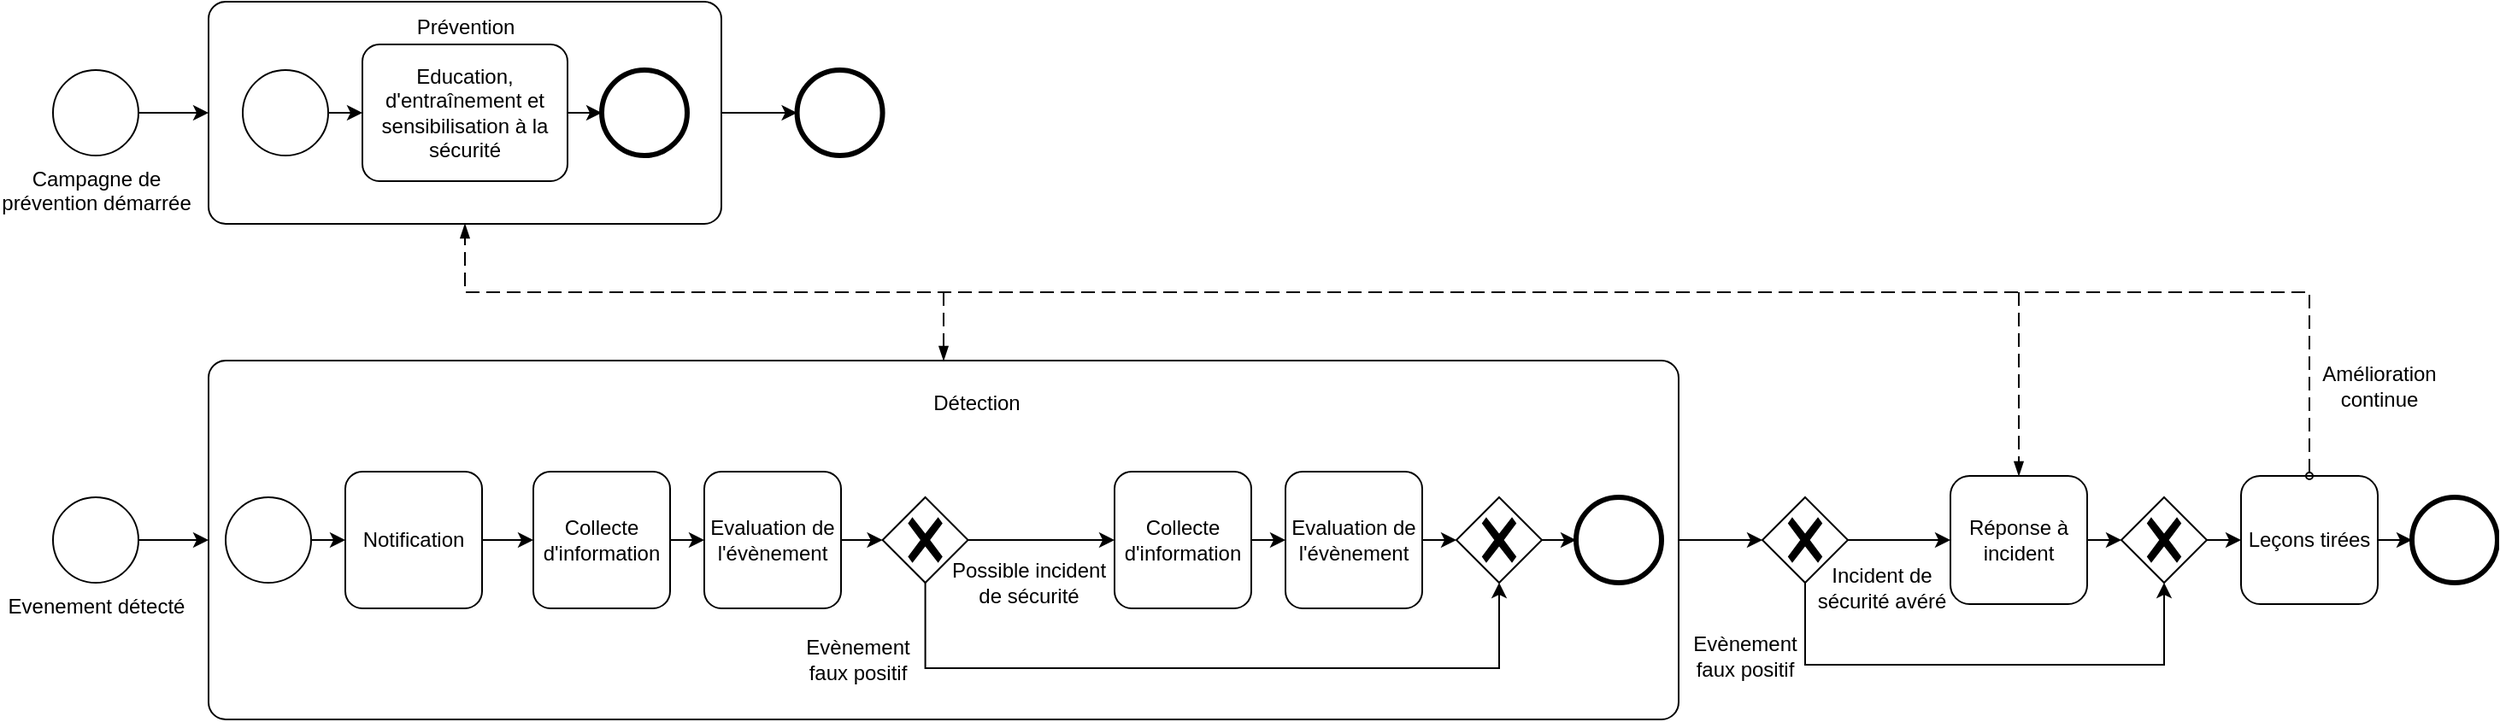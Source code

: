 <mxfile version="21.3.5" type="github">
  <diagram name="Page-1" id="3ifD2pxqsWoWhPXdi1wA">
    <mxGraphModel dx="2598" dy="963" grid="1" gridSize="10" guides="1" tooltips="1" connect="1" arrows="1" fold="1" page="1" pageScale="1" pageWidth="850" pageHeight="1100" math="0" shadow="0">
      <root>
        <mxCell id="0" />
        <mxCell id="1" parent="0" />
        <mxCell id="XGC0C7EivsoRTgifj-aX-14" style="edgeStyle=orthogonalEdgeStyle;rounded=0;orthogonalLoop=1;jettySize=auto;html=1;exitX=1;exitY=0.5;exitDx=0;exitDy=0;exitPerimeter=0;" edge="1" parent="1" source="XGC0C7EivsoRTgifj-aX-6" target="XGC0C7EivsoRTgifj-aX-13">
          <mxGeometry relative="1" as="geometry" />
        </mxCell>
        <mxCell id="XGC0C7EivsoRTgifj-aX-6" value="" style="points=[[0.25,0,0],[0.5,0,0],[0.75,0,0],[1,0.25,0],[1,0.5,0],[1,0.75,0],[0.75,1,0],[0.5,1,0],[0.25,1,0],[0,0.75,0],[0,0.5,0],[0,0.25,0]];shape=mxgraph.bpmn.task;whiteSpace=wrap;rectStyle=rounded;size=10;html=1;container=1;expand=0;collapsible=0;taskMarker=abstract;" vertex="1" parent="1">
          <mxGeometry x="-190" y="270" width="300" height="130" as="geometry" />
        </mxCell>
        <mxCell id="XGC0C7EivsoRTgifj-aX-7" value="&lt;div&gt;Prévention&lt;/div&gt;" style="text;html=1;strokeColor=none;fillColor=none;align=center;verticalAlign=middle;whiteSpace=wrap;rounded=0;" vertex="1" parent="XGC0C7EivsoRTgifj-aX-6">
          <mxGeometry x="112.5" width="75" height="30" as="geometry" />
        </mxCell>
        <mxCell id="XGC0C7EivsoRTgifj-aX-9" style="edgeStyle=orthogonalEdgeStyle;rounded=0;orthogonalLoop=1;jettySize=auto;html=1;exitX=1;exitY=0.5;exitDx=0;exitDy=0;exitPerimeter=0;entryX=0;entryY=0.5;entryDx=0;entryDy=0;entryPerimeter=0;" edge="1" parent="XGC0C7EivsoRTgifj-aX-6" source="XGC0C7EivsoRTgifj-aX-8">
          <mxGeometry relative="1" as="geometry">
            <mxPoint x="51.064" y="70" as="targetPoint" />
          </mxGeometry>
        </mxCell>
        <mxCell id="XGC0C7EivsoRTgifj-aX-5" style="edgeStyle=orthogonalEdgeStyle;rounded=0;orthogonalLoop=1;jettySize=auto;html=1;exitX=1;exitY=0.5;exitDx=0;exitDy=0;exitPerimeter=0;" edge="1" parent="XGC0C7EivsoRTgifj-aX-6" source="XGC0C7EivsoRTgifj-aX-4">
          <mxGeometry relative="1" as="geometry">
            <mxPoint x="140.426" y="70" as="targetPoint" />
          </mxGeometry>
        </mxCell>
        <mxCell id="XGC0C7EivsoRTgifj-aX-10" value="" style="points=[[0.145,0.145,0],[0.5,0,0],[0.855,0.145,0],[1,0.5,0],[0.855,0.855,0],[0.5,1,0],[0.145,0.855,0],[0,0.5,0]];shape=mxgraph.bpmn.event;html=1;verticalLabelPosition=bottom;labelBackgroundColor=#ffffff;verticalAlign=top;align=center;perimeter=ellipsePerimeter;outlineConnect=0;aspect=fixed;outline=end;symbol=terminate2;" vertex="1" parent="XGC0C7EivsoRTgifj-aX-6">
          <mxGeometry x="230" y="40" width="50" height="50" as="geometry" />
        </mxCell>
        <mxCell id="XGC0C7EivsoRTgifj-aX-16" style="edgeStyle=orthogonalEdgeStyle;rounded=0;orthogonalLoop=1;jettySize=auto;html=1;exitX=1;exitY=0.5;exitDx=0;exitDy=0;exitPerimeter=0;entryX=0;entryY=0.5;entryDx=0;entryDy=0;entryPerimeter=0;" edge="1" parent="XGC0C7EivsoRTgifj-aX-6" source="XGC0C7EivsoRTgifj-aX-11" target="XGC0C7EivsoRTgifj-aX-10">
          <mxGeometry relative="1" as="geometry" />
        </mxCell>
        <mxCell id="XGC0C7EivsoRTgifj-aX-11" value="Education, d&#39;entraînement et sensibilisation à la sécurité" style="points=[[0.25,0,0],[0.5,0,0],[0.75,0,0],[1,0.25,0],[1,0.5,0],[1,0.75,0],[0.75,1,0],[0.5,1,0],[0.25,1,0],[0,0.75,0],[0,0.5,0],[0,0.25,0]];shape=mxgraph.bpmn.task;whiteSpace=wrap;rectStyle=rounded;size=10;html=1;container=1;expand=0;collapsible=0;taskMarker=abstract;" vertex="1" parent="XGC0C7EivsoRTgifj-aX-6">
          <mxGeometry x="90" y="25" width="120" height="80" as="geometry" />
        </mxCell>
        <mxCell id="XGC0C7EivsoRTgifj-aX-15" style="edgeStyle=orthogonalEdgeStyle;rounded=0;orthogonalLoop=1;jettySize=auto;html=1;exitX=1;exitY=0.5;exitDx=0;exitDy=0;exitPerimeter=0;entryX=0;entryY=0.5;entryDx=0;entryDy=0;entryPerimeter=0;" edge="1" parent="XGC0C7EivsoRTgifj-aX-6" source="XGC0C7EivsoRTgifj-aX-12" target="XGC0C7EivsoRTgifj-aX-11">
          <mxGeometry relative="1" as="geometry" />
        </mxCell>
        <mxCell id="XGC0C7EivsoRTgifj-aX-12" value="" style="points=[[0.145,0.145,0],[0.5,0,0],[0.855,0.145,0],[1,0.5,0],[0.855,0.855,0],[0.5,1,0],[0.145,0.855,0],[0,0.5,0]];shape=mxgraph.bpmn.event;html=1;verticalLabelPosition=bottom;labelBackgroundColor=#ffffff;verticalAlign=top;align=center;perimeter=ellipsePerimeter;outlineConnect=0;aspect=fixed;outline=standard;symbol=general;" vertex="1" parent="XGC0C7EivsoRTgifj-aX-6">
          <mxGeometry x="20" y="40" width="50" height="50" as="geometry" />
        </mxCell>
        <mxCell id="XGC0C7EivsoRTgifj-aX-27" style="edgeStyle=orthogonalEdgeStyle;rounded=0;orthogonalLoop=1;jettySize=auto;html=1;exitX=1;exitY=0.5;exitDx=0;exitDy=0;exitPerimeter=0;entryX=0;entryY=0.5;entryDx=0;entryDy=0;entryPerimeter=0;" edge="1" parent="1" source="revk8UcwppAEnoucgF0V-80" target="XGC0C7EivsoRTgifj-aX-25">
          <mxGeometry relative="1" as="geometry" />
        </mxCell>
        <mxCell id="revk8UcwppAEnoucgF0V-80" value="" style="points=[[0.25,0,0],[0.5,0,0],[0.75,0,0],[1,0.25,0],[1,0.5,0],[1,0.75,0],[0.75,1,0],[0.5,1,0],[0.25,1,0],[0,0.75,0],[0,0.5,0],[0,0.25,0]];shape=mxgraph.bpmn.task;whiteSpace=wrap;rectStyle=rounded;size=10;html=1;container=0;expand=0;collapsible=0;taskMarker=abstract;" parent="1" vertex="1">
          <mxGeometry x="-190" y="480" width="860" height="210" as="geometry" />
        </mxCell>
        <mxCell id="XGC0C7EivsoRTgifj-aX-18" style="edgeStyle=orthogonalEdgeStyle;rounded=0;orthogonalLoop=1;jettySize=auto;html=1;exitX=1;exitY=0.5;exitDx=0;exitDy=0;exitPerimeter=0;entryX=0;entryY=0.5;entryDx=0;entryDy=0;entryPerimeter=0;" edge="1" parent="1" source="revk8UcwppAEnoucgF0V-12" target="revk8UcwppAEnoucgF0V-80">
          <mxGeometry relative="1" as="geometry" />
        </mxCell>
        <mxCell id="revk8UcwppAEnoucgF0V-12" value="&lt;div&gt;Evenement détecté&lt;/div&gt;" style="points=[[0.145,0.145,0],[0.5,0,0],[0.855,0.145,0],[1,0.5,0],[0.855,0.855,0],[0.5,1,0],[0.145,0.855,0],[0,0.5,0]];shape=mxgraph.bpmn.event;html=1;verticalLabelPosition=bottom;labelBackgroundColor=#ffffff;verticalAlign=top;align=center;perimeter=ellipsePerimeter;outlineConnect=0;aspect=fixed;outline=standard;symbol=general;" parent="1" vertex="1">
          <mxGeometry x="-281" y="560" width="50" height="50" as="geometry" />
        </mxCell>
        <mxCell id="revk8UcwppAEnoucgF0V-38" style="edgeStyle=orthogonalEdgeStyle;rounded=0;orthogonalLoop=1;jettySize=auto;html=1;exitX=1;exitY=0.5;exitDx=0;exitDy=0;exitPerimeter=0;entryX=0;entryY=0.5;entryDx=0;entryDy=0;entryPerimeter=0;" parent="1" source="revk8UcwppAEnoucgF0V-32" target="revk8UcwppAEnoucgF0V-35" edge="1">
          <mxGeometry relative="1" as="geometry" />
        </mxCell>
        <mxCell id="XGC0C7EivsoRTgifj-aX-23" style="edgeStyle=orthogonalEdgeStyle;rounded=0;orthogonalLoop=1;jettySize=auto;html=1;exitX=1;exitY=0.5;exitDx=0;exitDy=0;exitPerimeter=0;" edge="1" parent="1" source="revk8UcwppAEnoucgF0V-35" target="XGC0C7EivsoRTgifj-aX-22">
          <mxGeometry relative="1" as="geometry" />
        </mxCell>
        <mxCell id="revk8UcwppAEnoucgF0V-35" value="" style="points=[[0.25,0.25,0],[0.5,0,0],[0.75,0.25,0],[1,0.5,0],[0.75,0.75,0],[0.5,1,0],[0.25,0.75,0],[0,0.5,0]];shape=mxgraph.bpmn.gateway2;html=1;verticalLabelPosition=bottom;labelBackgroundColor=#ffffff;verticalAlign=top;align=center;perimeter=rhombusPerimeter;outlineConnect=0;outline=none;symbol=none;gwType=exclusive;" parent="1" vertex="1">
          <mxGeometry x="540" y="560" width="50" height="50" as="geometry" />
        </mxCell>
        <mxCell id="revk8UcwppAEnoucgF0V-96" style="edgeStyle=orthogonalEdgeStyle;rounded=0;orthogonalLoop=1;jettySize=auto;html=1;exitX=1;exitY=0.5;exitDx=0;exitDy=0;entryX=0;entryY=0.5;entryDx=0;entryDy=0;entryPerimeter=0;" parent="1" source="revk8UcwppAEnoucgF0V-84" target="revk8UcwppAEnoucgF0V-95" edge="1">
          <mxGeometry relative="1" as="geometry" />
        </mxCell>
        <mxCell id="revk8UcwppAEnoucgF0V-84" value="Leçons tirées" style="rounded=1;whiteSpace=wrap;html=1;" parent="1" vertex="1">
          <mxGeometry x="999" y="547.5" width="80" height="75" as="geometry" />
        </mxCell>
        <mxCell id="revk8UcwppAEnoucgF0V-88" style="edgeStyle=orthogonalEdgeStyle;rounded=0;orthogonalLoop=1;jettySize=auto;html=1;exitX=1;exitY=0.5;exitDx=0;exitDy=0;entryX=0;entryY=0.5;entryDx=0;entryDy=0;entryPerimeter=0;" parent="1" source="revk8UcwppAEnoucgF0V-85" target="revk8UcwppAEnoucgF0V-86" edge="1">
          <mxGeometry relative="1" as="geometry" />
        </mxCell>
        <mxCell id="revk8UcwppAEnoucgF0V-85" value="Réponse à incident" style="rounded=1;whiteSpace=wrap;html=1;" parent="1" vertex="1">
          <mxGeometry x="829" y="547.5" width="80" height="75" as="geometry" />
        </mxCell>
        <mxCell id="revk8UcwppAEnoucgF0V-86" value="" style="points=[[0.25,0.25,0],[0.5,0,0],[0.75,0.25,0],[1,0.5,0],[0.75,0.75,0],[0.5,1,0],[0.25,0.75,0],[0,0.5,0]];shape=mxgraph.bpmn.gateway2;html=1;verticalLabelPosition=bottom;labelBackgroundColor=#ffffff;verticalAlign=top;align=center;perimeter=rhombusPerimeter;outlineConnect=0;outline=none;symbol=none;gwType=exclusive;" parent="1" vertex="1">
          <mxGeometry x="929" y="560" width="50" height="50" as="geometry" />
        </mxCell>
        <mxCell id="revk8UcwppAEnoucgF0V-90" style="edgeStyle=orthogonalEdgeStyle;rounded=0;orthogonalLoop=1;jettySize=auto;html=1;exitX=1;exitY=0.5;exitDx=0;exitDy=0;exitPerimeter=0;entryX=0;entryY=0.5;entryDx=0;entryDy=0;" parent="1" source="revk8UcwppAEnoucgF0V-86" target="revk8UcwppAEnoucgF0V-84" edge="1">
          <mxGeometry relative="1" as="geometry">
            <mxPoint x="1049" y="572.5" as="sourcePoint" />
          </mxGeometry>
        </mxCell>
        <mxCell id="revk8UcwppAEnoucgF0V-94" style="edgeStyle=orthogonalEdgeStyle;rounded=0;orthogonalLoop=1;jettySize=auto;html=1;exitX=0.5;exitY=1;exitDx=0;exitDy=0;exitPerimeter=0;entryX=0.5;entryY=1;entryDx=0;entryDy=0;entryPerimeter=0;" parent="1" source="revk8UcwppAEnoucgF0V-24" target="revk8UcwppAEnoucgF0V-35" edge="1">
          <mxGeometry relative="1" as="geometry">
            <mxPoint x="925" y="565" as="targetPoint" />
            <mxPoint x="599.94" y="590" as="sourcePoint" />
            <Array as="points">
              <mxPoint x="229" y="660" />
              <mxPoint x="565" y="660" />
            </Array>
          </mxGeometry>
        </mxCell>
        <mxCell id="revk8UcwppAEnoucgF0V-95" value="" style="points=[[0.145,0.145,0],[0.5,0,0],[0.855,0.145,0],[1,0.5,0],[0.855,0.855,0],[0.5,1,0],[0.145,0.855,0],[0,0.5,0]];shape=mxgraph.bpmn.event;html=1;verticalLabelPosition=bottom;labelBackgroundColor=#ffffff;verticalAlign=top;align=center;perimeter=ellipsePerimeter;outlineConnect=0;aspect=fixed;outline=end;symbol=terminate2;" parent="1" vertex="1">
          <mxGeometry x="1099" y="560" width="50" height="50" as="geometry" />
        </mxCell>
        <mxCell id="revk8UcwppAEnoucgF0V-97" value="" style="dashed=1;dashPattern=8 4;endArrow=blockThin;endFill=1;startArrow=oval;startFill=0;endSize=6;startSize=4;html=1;rounded=0;exitX=0.5;exitY=0;exitDx=0;exitDy=0;entryX=0.5;entryY=1;entryDx=0;entryDy=0;entryPerimeter=0;" parent="1" source="revk8UcwppAEnoucgF0V-84" target="XGC0C7EivsoRTgifj-aX-6" edge="1">
          <mxGeometry width="160" relative="1" as="geometry">
            <mxPoint x="990" y="390" as="sourcePoint" />
            <mxPoint x="-120" y="350" as="targetPoint" />
            <Array as="points">
              <mxPoint x="1039" y="440" />
              <mxPoint x="-40" y="440" />
            </Array>
          </mxGeometry>
        </mxCell>
        <mxCell id="revk8UcwppAEnoucgF0V-99" value="" style="dashed=1;dashPattern=8 4;endArrow=blockThin;endFill=1;startArrow=none;startFill=0;endSize=6;startSize=4;html=1;rounded=0;entryX=0.5;entryY=0;entryDx=0;entryDy=0;" parent="1" target="revk8UcwppAEnoucgF0V-85" edge="1">
          <mxGeometry width="160" relative="1" as="geometry">
            <mxPoint x="869" y="440" as="sourcePoint" />
            <mxPoint x="610" y="530" as="targetPoint" />
          </mxGeometry>
        </mxCell>
        <mxCell id="revk8UcwppAEnoucgF0V-100" value="Amélioration continue" style="text;html=1;strokeColor=none;fillColor=none;align=center;verticalAlign=middle;whiteSpace=wrap;rounded=0;" parent="1" vertex="1">
          <mxGeometry x="1050" y="480" width="60" height="30" as="geometry" />
        </mxCell>
        <mxCell id="XGC0C7EivsoRTgifj-aX-17" style="edgeStyle=orthogonalEdgeStyle;rounded=0;orthogonalLoop=1;jettySize=auto;html=1;exitX=1;exitY=0.5;exitDx=0;exitDy=0;exitPerimeter=0;entryX=0;entryY=0.5;entryDx=0;entryDy=0;entryPerimeter=0;" edge="1" parent="1" source="revk8UcwppAEnoucgF0V-102" target="XGC0C7EivsoRTgifj-aX-6">
          <mxGeometry relative="1" as="geometry" />
        </mxCell>
        <mxCell id="revk8UcwppAEnoucgF0V-102" value="Campagne de&lt;br&gt;prévention démarrée" style="points=[[0.145,0.145,0],[0.5,0,0],[0.855,0.145,0],[1,0.5,0],[0.855,0.855,0],[0.5,1,0],[0.145,0.855,0],[0,0.5,0]];shape=mxgraph.bpmn.event;html=1;verticalLabelPosition=bottom;labelBackgroundColor=#ffffff;verticalAlign=top;align=center;perimeter=ellipsePerimeter;outlineConnect=0;aspect=fixed;outline=standard;symbol=general;" parent="1" vertex="1">
          <mxGeometry x="-281" y="310" width="50" height="50" as="geometry" />
        </mxCell>
        <mxCell id="revk8UcwppAEnoucgF0V-106" value="" style="dashed=1;dashPattern=8 4;endArrow=blockThin;endFill=1;startArrow=none;startFill=0;endSize=6;startSize=4;html=1;rounded=0;entryX=0.5;entryY=0;entryDx=0;entryDy=0;entryPerimeter=0;" parent="1" target="revk8UcwppAEnoucgF0V-80" edge="1">
          <mxGeometry width="160" relative="1" as="geometry">
            <mxPoint x="240" y="440" as="sourcePoint" />
            <mxPoint x="760" y="520" as="targetPoint" />
          </mxGeometry>
        </mxCell>
        <mxCell id="XGC0C7EivsoRTgifj-aX-13" value="" style="points=[[0.145,0.145,0],[0.5,0,0],[0.855,0.145,0],[1,0.5,0],[0.855,0.855,0],[0.5,1,0],[0.145,0.855,0],[0,0.5,0]];shape=mxgraph.bpmn.event;html=1;verticalLabelPosition=bottom;labelBackgroundColor=#ffffff;verticalAlign=top;align=center;perimeter=ellipsePerimeter;outlineConnect=0;aspect=fixed;outline=end;symbol=terminate2;" vertex="1" parent="1">
          <mxGeometry x="154.29" y="310" width="50" height="50" as="geometry" />
        </mxCell>
        <mxCell id="revk8UcwppAEnoucgF0V-81" value="Détection" style="text;html=1;strokeColor=none;fillColor=none;align=center;verticalAlign=middle;whiteSpace=wrap;rounded=0;" parent="1" vertex="1">
          <mxGeometry x="229.294" y="490" width="61.412" height="30" as="geometry" />
        </mxCell>
        <mxCell id="revk8UcwppAEnoucgF0V-32" value="Evaluation de l&#39;évènement" style="points=[[0.25,0,0],[0.5,0,0],[0.75,0,0],[1,0.25,0],[1,0.5,0],[1,0.75,0],[0.75,1,0],[0.5,1,0],[0.25,1,0],[0,0.75,0],[0,0.5,0],[0,0.25,0]];shape=mxgraph.bpmn.task;whiteSpace=wrap;rectStyle=rounded;size=10;html=1;container=1;expand=0;collapsible=0;taskMarker=abstract;" parent="1" vertex="1">
          <mxGeometry x="440" y="545" width="80" height="80" as="geometry" />
        </mxCell>
        <mxCell id="revk8UcwppAEnoucgF0V-31" value="Collecte d&#39;information" style="points=[[0.25,0,0],[0.5,0,0],[0.75,0,0],[1,0.25,0],[1,0.5,0],[1,0.75,0],[0.75,1,0],[0.5,1,0],[0.25,1,0],[0,0.75,0],[0,0.5,0],[0,0.25,0]];shape=mxgraph.bpmn.task;whiteSpace=wrap;rectStyle=rounded;size=10;html=1;container=1;expand=0;collapsible=0;taskMarker=abstract;" parent="1" vertex="1">
          <mxGeometry x="340" y="545" width="80" height="80" as="geometry" />
        </mxCell>
        <mxCell id="revk8UcwppAEnoucgF0V-34" style="edgeStyle=orthogonalEdgeStyle;rounded=0;orthogonalLoop=1;jettySize=auto;html=1;exitX=1;exitY=0.5;exitDx=0;exitDy=0;exitPerimeter=0;entryX=0;entryY=0.5;entryDx=0;entryDy=0;entryPerimeter=0;" parent="1" source="revk8UcwppAEnoucgF0V-31" target="revk8UcwppAEnoucgF0V-32" edge="1">
          <mxGeometry relative="1" as="geometry" />
        </mxCell>
        <mxCell id="revk8UcwppAEnoucgF0V-24" value="" style="points=[[0.25,0.25,0],[0.5,0,0],[0.75,0.25,0],[1,0.5,0],[0.75,0.75,0],[0.5,1,0],[0.25,0.75,0],[0,0.5,0]];shape=mxgraph.bpmn.gateway2;html=1;verticalLabelPosition=bottom;labelBackgroundColor=#ffffff;verticalAlign=top;align=center;perimeter=rhombusPerimeter;outlineConnect=0;outline=none;symbol=none;gwType=exclusive;" parent="1" vertex="1">
          <mxGeometry x="204.29" y="560" width="50" height="50" as="geometry" />
        </mxCell>
        <mxCell id="revk8UcwppAEnoucgF0V-33" style="edgeStyle=orthogonalEdgeStyle;rounded=0;orthogonalLoop=1;jettySize=auto;html=1;exitX=1;exitY=0.5;exitDx=0;exitDy=0;exitPerimeter=0;entryX=0;entryY=0.5;entryDx=0;entryDy=0;entryPerimeter=0;" parent="1" source="revk8UcwppAEnoucgF0V-24" target="revk8UcwppAEnoucgF0V-31" edge="1">
          <mxGeometry relative="1" as="geometry" />
        </mxCell>
        <mxCell id="revk8UcwppAEnoucgF0V-42" value="&lt;div&gt;Possible incident de sécurité&lt;/div&gt;" style="text;html=1;strokeColor=none;fillColor=none;align=center;verticalAlign=middle;whiteSpace=wrap;rounded=0;" parent="1" vertex="1">
          <mxGeometry x="240" y="595" width="100" height="30" as="geometry" />
        </mxCell>
        <mxCell id="revk8UcwppAEnoucgF0V-28" value="Evaluation de l&#39;évènement" style="points=[[0.25,0,0],[0.5,0,0],[0.75,0,0],[1,0.25,0],[1,0.5,0],[1,0.75,0],[0.75,1,0],[0.5,1,0],[0.25,1,0],[0,0.75,0],[0,0.5,0],[0,0.25,0]];shape=mxgraph.bpmn.task;whiteSpace=wrap;rectStyle=rounded;size=10;html=1;container=1;expand=0;collapsible=0;taskMarker=abstract;" parent="1" vertex="1">
          <mxGeometry x="100" y="545" width="80" height="80" as="geometry" />
        </mxCell>
        <mxCell id="revk8UcwppAEnoucgF0V-29" style="edgeStyle=orthogonalEdgeStyle;rounded=0;orthogonalLoop=1;jettySize=auto;html=1;entryX=0;entryY=0.5;entryDx=0;entryDy=0;entryPerimeter=0;" parent="1" source="revk8UcwppAEnoucgF0V-28" target="revk8UcwppAEnoucgF0V-24" edge="1">
          <mxGeometry relative="1" as="geometry" />
        </mxCell>
        <mxCell id="revk8UcwppAEnoucgF0V-27" value="Collecte d&#39;information" style="points=[[0.25,0,0],[0.5,0,0],[0.75,0,0],[1,0.25,0],[1,0.5,0],[1,0.75,0],[0.75,1,0],[0.5,1,0],[0.25,1,0],[0,0.75,0],[0,0.5,0],[0,0.25,0]];shape=mxgraph.bpmn.task;whiteSpace=wrap;rectStyle=rounded;size=10;html=1;container=1;expand=0;collapsible=0;taskMarker=abstract;" parent="1" vertex="1">
          <mxGeometry y="545" width="80" height="80" as="geometry" />
        </mxCell>
        <mxCell id="revk8UcwppAEnoucgF0V-30" style="edgeStyle=orthogonalEdgeStyle;rounded=0;orthogonalLoop=1;jettySize=auto;html=1;exitX=1;exitY=0.5;exitDx=0;exitDy=0;exitPerimeter=0;entryX=0;entryY=0.5;entryDx=0;entryDy=0;entryPerimeter=0;" parent="1" source="revk8UcwppAEnoucgF0V-27" target="revk8UcwppAEnoucgF0V-28" edge="1">
          <mxGeometry relative="1" as="geometry" />
        </mxCell>
        <mxCell id="revk8UcwppAEnoucgF0V-50" value="Notification" style="points=[[0.25,0,0],[0.5,0,0],[0.75,0,0],[1,0.25,0],[1,0.5,0],[1,0.75,0],[0.75,1,0],[0.5,1,0],[0.25,1,0],[0,0.75,0],[0,0.5,0],[0,0.25,0]];shape=mxgraph.bpmn.task;whiteSpace=wrap;rectStyle=rounded;size=10;html=1;container=1;expand=0;collapsible=0;taskMarker=abstract;" parent="1" vertex="1">
          <mxGeometry x="-110" y="545" width="80" height="80" as="geometry" />
        </mxCell>
        <mxCell id="revk8UcwppAEnoucgF0V-51" style="edgeStyle=orthogonalEdgeStyle;rounded=0;orthogonalLoop=1;jettySize=auto;html=1;exitX=1;exitY=0.5;exitDx=0;exitDy=0;exitPerimeter=0;entryX=0;entryY=0.5;entryDx=0;entryDy=0;entryPerimeter=0;" parent="1" source="revk8UcwppAEnoucgF0V-50" target="revk8UcwppAEnoucgF0V-27" edge="1">
          <mxGeometry relative="1" as="geometry" />
        </mxCell>
        <mxCell id="XGC0C7EivsoRTgifj-aX-20" style="edgeStyle=orthogonalEdgeStyle;rounded=0;orthogonalLoop=1;jettySize=auto;html=1;exitX=1;exitY=0.5;exitDx=0;exitDy=0;exitPerimeter=0;entryX=0;entryY=0.5;entryDx=0;entryDy=0;entryPerimeter=0;" edge="1" parent="1" source="XGC0C7EivsoRTgifj-aX-19" target="revk8UcwppAEnoucgF0V-50">
          <mxGeometry relative="1" as="geometry" />
        </mxCell>
        <mxCell id="XGC0C7EivsoRTgifj-aX-19" value="&lt;div&gt;&lt;br&gt;&lt;/div&gt;" style="points=[[0.145,0.145,0],[0.5,0,0],[0.855,0.145,0],[1,0.5,0],[0.855,0.855,0],[0.5,1,0],[0.145,0.855,0],[0,0.5,0]];shape=mxgraph.bpmn.event;html=1;verticalLabelPosition=bottom;labelBackgroundColor=#ffffff;verticalAlign=top;align=center;perimeter=ellipsePerimeter;outlineConnect=0;aspect=fixed;outline=standard;symbol=general;" vertex="1" parent="1">
          <mxGeometry x="-180" y="560" width="50" height="50" as="geometry" />
        </mxCell>
        <mxCell id="revk8UcwppAEnoucgF0V-43" value="Evènement faux positif" style="text;html=1;strokeColor=none;fillColor=none;align=center;verticalAlign=middle;whiteSpace=wrap;rounded=0;" parent="1" vertex="1">
          <mxGeometry x="160" y="640" width="60" height="30" as="geometry" />
        </mxCell>
        <mxCell id="revk8UcwppAEnoucgF0V-48" value="Evènement faux positif" style="text;html=1;strokeColor=none;fillColor=none;align=center;verticalAlign=middle;whiteSpace=wrap;rounded=0;" parent="1" vertex="1">
          <mxGeometry x="679" y="638" width="60" height="30" as="geometry" />
        </mxCell>
        <mxCell id="revk8UcwppAEnoucgF0V-49" value="Incident de sécurité avéré" style="text;html=1;strokeColor=none;fillColor=none;align=center;verticalAlign=middle;whiteSpace=wrap;rounded=0;" parent="1" vertex="1">
          <mxGeometry x="749" y="597.5" width="80" height="30" as="geometry" />
        </mxCell>
        <mxCell id="XGC0C7EivsoRTgifj-aX-22" value="" style="points=[[0.145,0.145,0],[0.5,0,0],[0.855,0.145,0],[1,0.5,0],[0.855,0.855,0],[0.5,1,0],[0.145,0.855,0],[0,0.5,0]];shape=mxgraph.bpmn.event;html=1;verticalLabelPosition=bottom;labelBackgroundColor=#ffffff;verticalAlign=top;align=center;perimeter=ellipsePerimeter;outlineConnect=0;aspect=fixed;outline=end;symbol=terminate2;" vertex="1" parent="1">
          <mxGeometry x="610" y="560" width="50" height="50" as="geometry" />
        </mxCell>
        <mxCell id="XGC0C7EivsoRTgifj-aX-28" style="edgeStyle=orthogonalEdgeStyle;rounded=0;orthogonalLoop=1;jettySize=auto;html=1;exitX=1;exitY=0.5;exitDx=0;exitDy=0;exitPerimeter=0;entryX=0;entryY=0.5;entryDx=0;entryDy=0;" edge="1" parent="1" source="XGC0C7EivsoRTgifj-aX-25" target="revk8UcwppAEnoucgF0V-85">
          <mxGeometry relative="1" as="geometry" />
        </mxCell>
        <mxCell id="XGC0C7EivsoRTgifj-aX-29" style="edgeStyle=orthogonalEdgeStyle;rounded=0;orthogonalLoop=1;jettySize=auto;html=1;exitX=0.5;exitY=1;exitDx=0;exitDy=0;exitPerimeter=0;entryX=0.5;entryY=1;entryDx=0;entryDy=0;entryPerimeter=0;" edge="1" parent="1" source="XGC0C7EivsoRTgifj-aX-25" target="revk8UcwppAEnoucgF0V-86">
          <mxGeometry relative="1" as="geometry">
            <Array as="points">
              <mxPoint x="744" y="658" />
              <mxPoint x="954" y="658" />
            </Array>
          </mxGeometry>
        </mxCell>
        <mxCell id="XGC0C7EivsoRTgifj-aX-25" value="" style="points=[[0.25,0.25,0],[0.5,0,0],[0.75,0.25,0],[1,0.5,0],[0.75,0.75,0],[0.5,1,0],[0.25,0.75,0],[0,0.5,0]];shape=mxgraph.bpmn.gateway2;html=1;verticalLabelPosition=bottom;labelBackgroundColor=#ffffff;verticalAlign=top;align=center;perimeter=rhombusPerimeter;outlineConnect=0;outline=none;symbol=none;gwType=exclusive;" vertex="1" parent="1">
          <mxGeometry x="719" y="560" width="50" height="50" as="geometry" />
        </mxCell>
      </root>
    </mxGraphModel>
  </diagram>
</mxfile>
